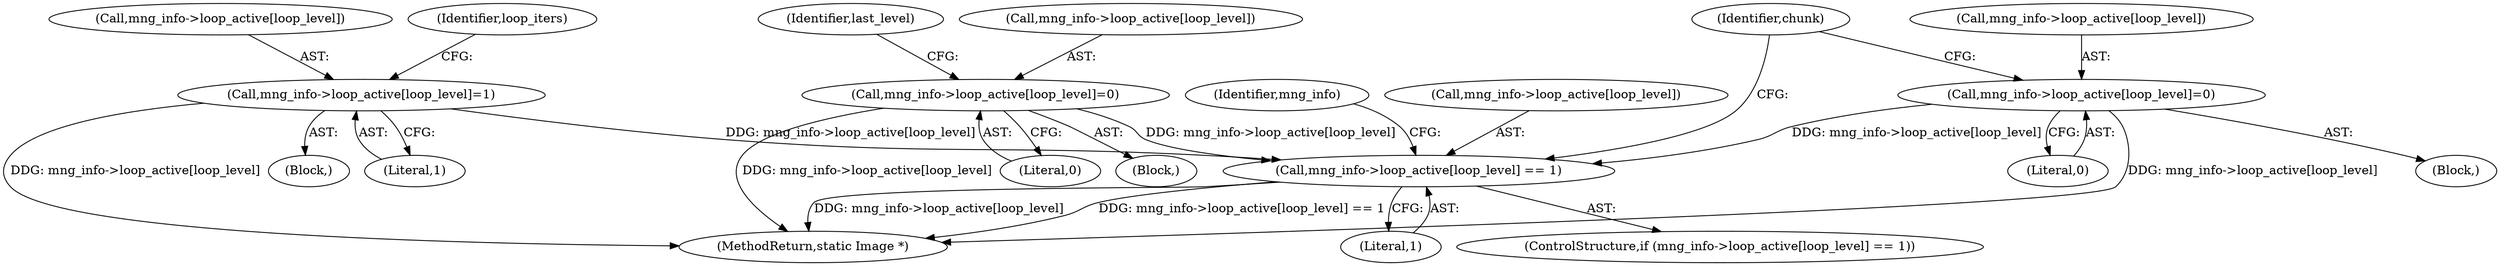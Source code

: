 digraph "0_ImageMagick_22e0310345499ffe906c604428f2a3a668942b05@pointer" {
"1003109" [label="(Call,mng_info->loop_active[loop_level] == 1)"];
"1002999" [label="(Call,mng_info->loop_active[loop_level]=1)"];
"1003185" [label="(Call,mng_info->loop_active[loop_level]=0)"];
"1003099" [label="(Call,mng_info->loop_active[loop_level]=0)"];
"1003105" [label="(Literal,0)"];
"1003222" [label="(Identifier,chunk)"];
"1003094" [label="(Block,)"];
"1003109" [label="(Call,mng_info->loop_active[loop_level] == 1)"];
"1003183" [label="(Block,)"];
"1003007" [label="(Identifier,loop_iters)"];
"1003100" [label="(Call,mng_info->loop_active[loop_level])"];
"1003185" [label="(Call,mng_info->loop_active[loop_level]=0)"];
"1007383" [label="(MethodReturn,static Image *)"];
"1003191" [label="(Literal,0)"];
"1003000" [label="(Call,mng_info->loop_active[loop_level])"];
"1003099" [label="(Call,mng_info->loop_active[loop_level]=0)"];
"1003108" [label="(ControlStructure,if (mng_info->loop_active[loop_level] == 1))"];
"1003005" [label="(Literal,1)"];
"1003120" [label="(Identifier,mng_info)"];
"1003115" [label="(Literal,1)"];
"1003110" [label="(Call,mng_info->loop_active[loop_level])"];
"1002993" [label="(Block,)"];
"1002999" [label="(Call,mng_info->loop_active[loop_level]=1)"];
"1003186" [label="(Call,mng_info->loop_active[loop_level])"];
"1003193" [label="(Identifier,last_level)"];
"1003109" -> "1003108"  [label="AST: "];
"1003109" -> "1003115"  [label="CFG: "];
"1003110" -> "1003109"  [label="AST: "];
"1003115" -> "1003109"  [label="AST: "];
"1003120" -> "1003109"  [label="CFG: "];
"1003222" -> "1003109"  [label="CFG: "];
"1003109" -> "1007383"  [label="DDG: mng_info->loop_active[loop_level]"];
"1003109" -> "1007383"  [label="DDG: mng_info->loop_active[loop_level] == 1"];
"1002999" -> "1003109"  [label="DDG: mng_info->loop_active[loop_level]"];
"1003185" -> "1003109"  [label="DDG: mng_info->loop_active[loop_level]"];
"1003099" -> "1003109"  [label="DDG: mng_info->loop_active[loop_level]"];
"1002999" -> "1002993"  [label="AST: "];
"1002999" -> "1003005"  [label="CFG: "];
"1003000" -> "1002999"  [label="AST: "];
"1003005" -> "1002999"  [label="AST: "];
"1003007" -> "1002999"  [label="CFG: "];
"1002999" -> "1007383"  [label="DDG: mng_info->loop_active[loop_level]"];
"1003185" -> "1003183"  [label="AST: "];
"1003185" -> "1003191"  [label="CFG: "];
"1003186" -> "1003185"  [label="AST: "];
"1003191" -> "1003185"  [label="AST: "];
"1003193" -> "1003185"  [label="CFG: "];
"1003185" -> "1007383"  [label="DDG: mng_info->loop_active[loop_level]"];
"1003099" -> "1003094"  [label="AST: "];
"1003099" -> "1003105"  [label="CFG: "];
"1003100" -> "1003099"  [label="AST: "];
"1003105" -> "1003099"  [label="AST: "];
"1003222" -> "1003099"  [label="CFG: "];
"1003099" -> "1007383"  [label="DDG: mng_info->loop_active[loop_level]"];
}
